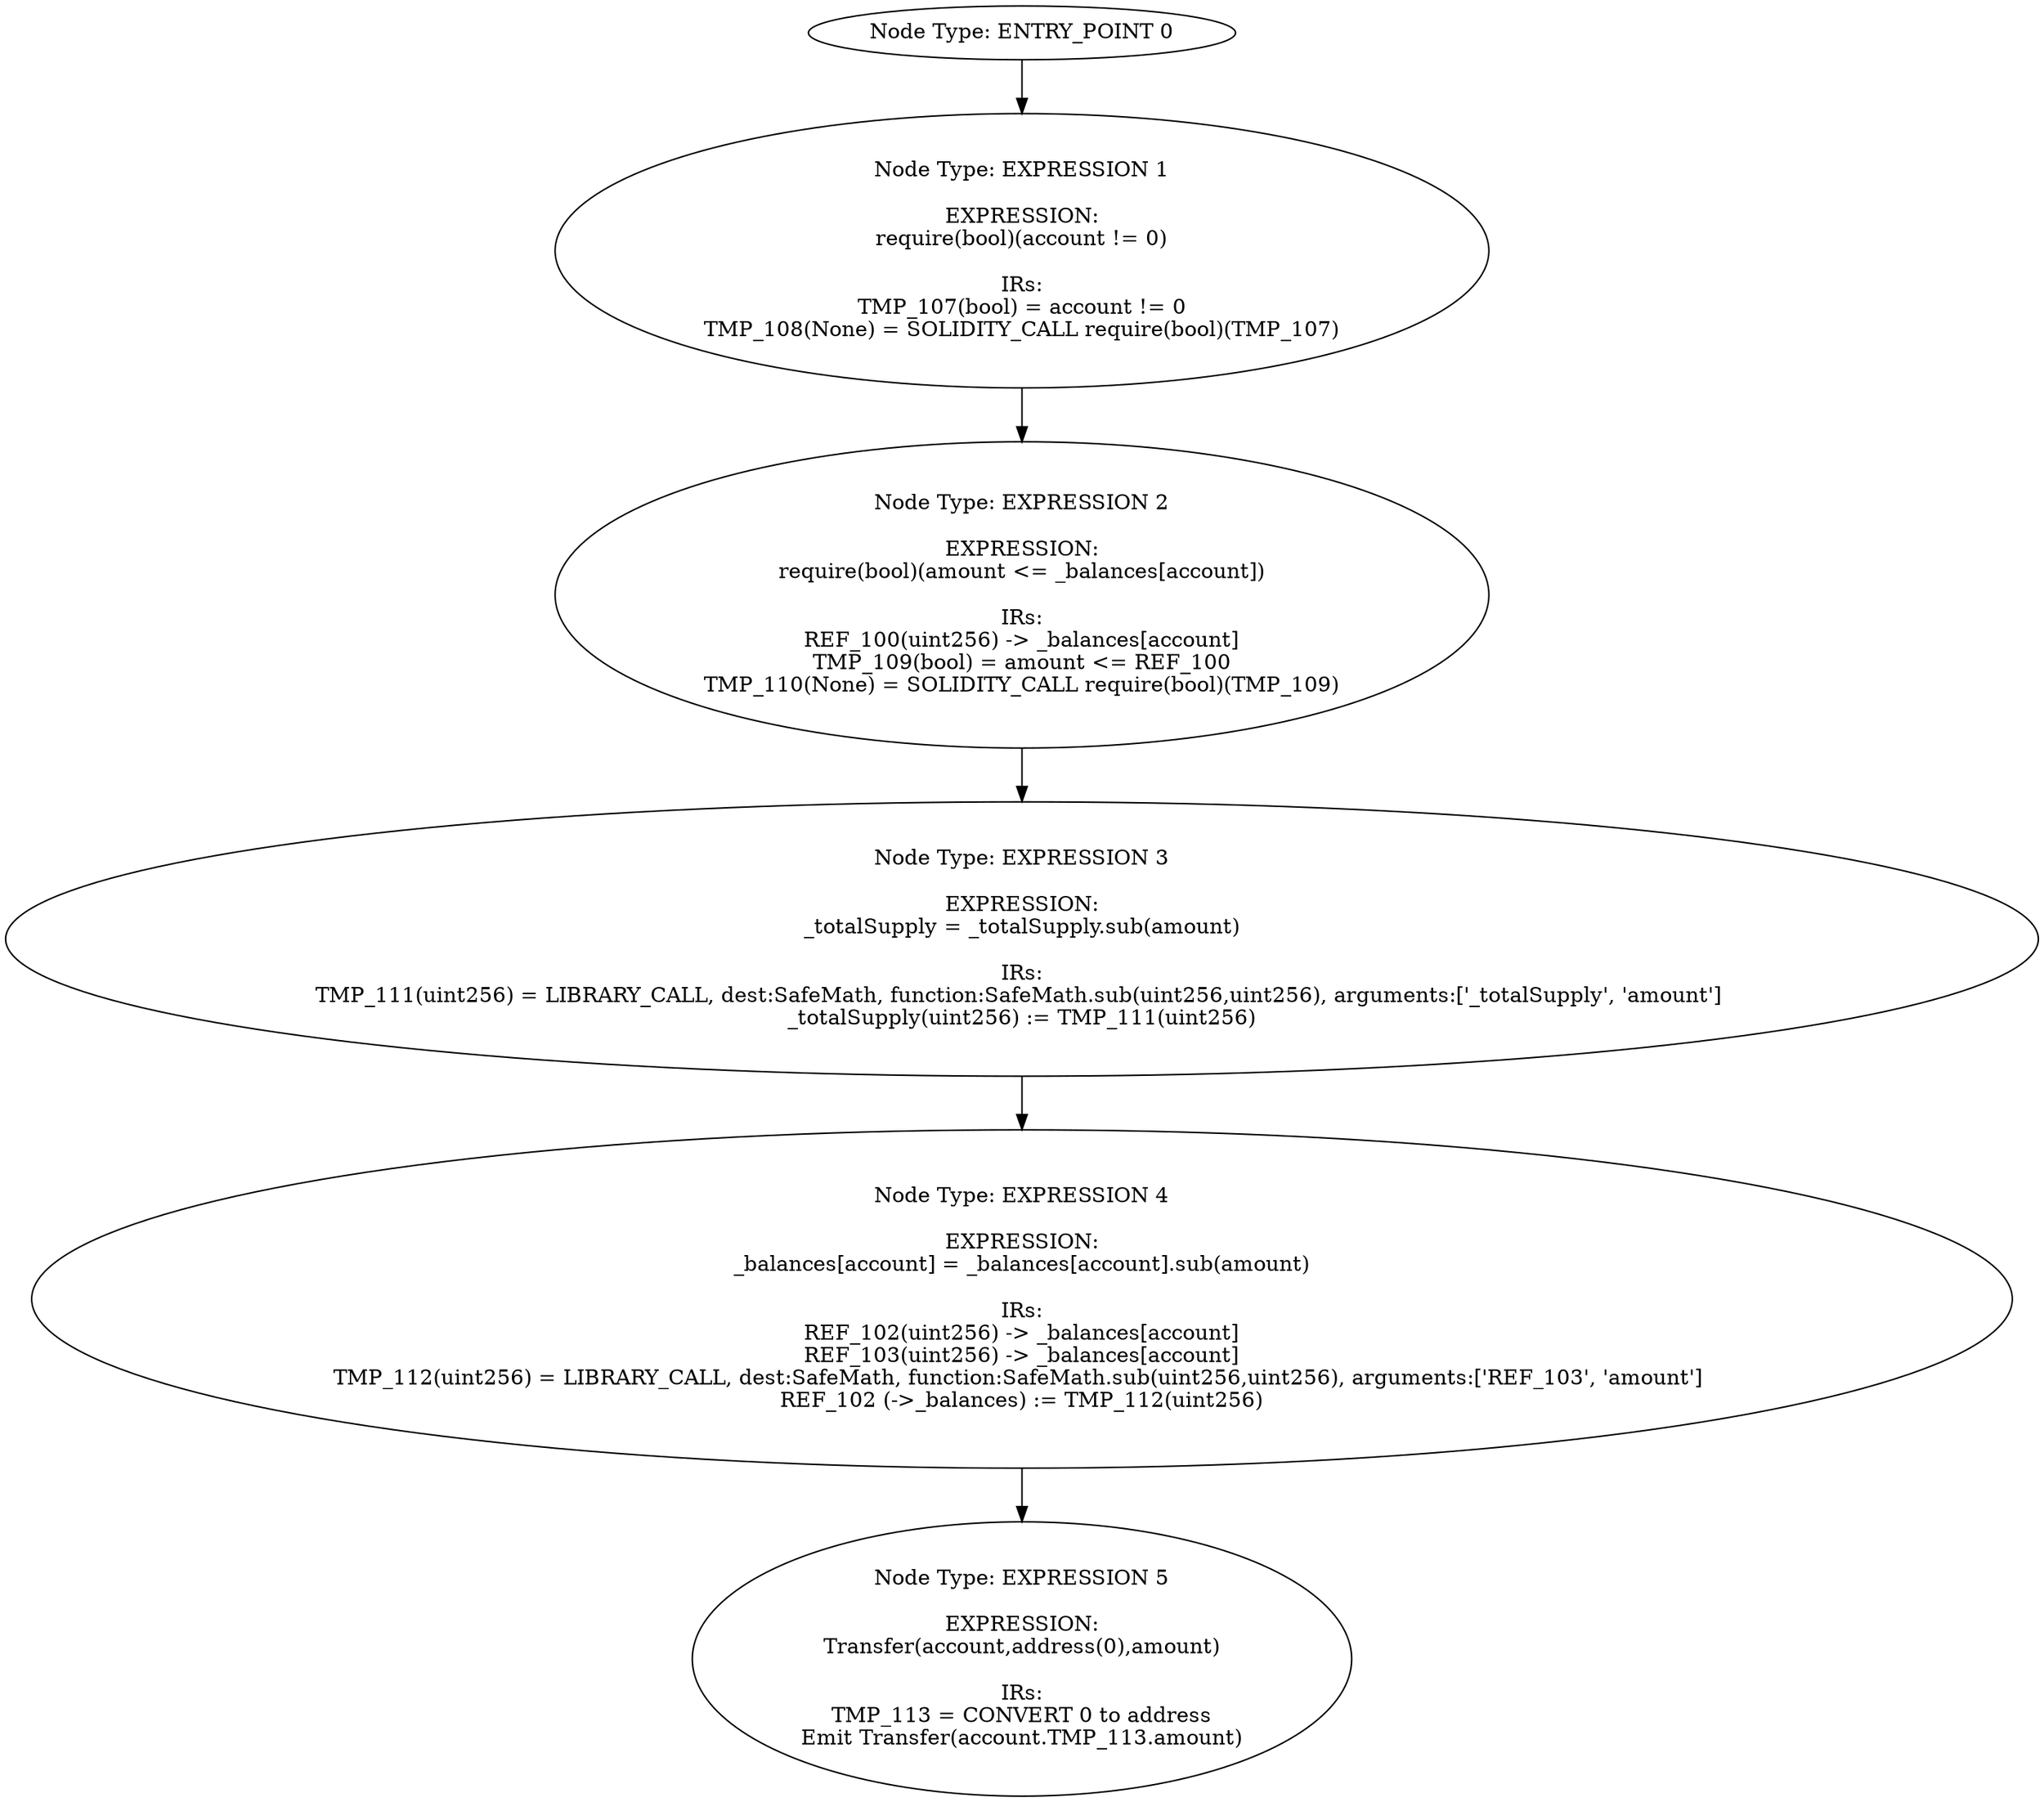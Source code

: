 digraph{
0[label="Node Type: ENTRY_POINT 0
"];
0->1;
1[label="Node Type: EXPRESSION 1

EXPRESSION:
require(bool)(account != 0)

IRs:
TMP_107(bool) = account != 0
TMP_108(None) = SOLIDITY_CALL require(bool)(TMP_107)"];
1->2;
2[label="Node Type: EXPRESSION 2

EXPRESSION:
require(bool)(amount <= _balances[account])

IRs:
REF_100(uint256) -> _balances[account]
TMP_109(bool) = amount <= REF_100
TMP_110(None) = SOLIDITY_CALL require(bool)(TMP_109)"];
2->3;
3[label="Node Type: EXPRESSION 3

EXPRESSION:
_totalSupply = _totalSupply.sub(amount)

IRs:
TMP_111(uint256) = LIBRARY_CALL, dest:SafeMath, function:SafeMath.sub(uint256,uint256), arguments:['_totalSupply', 'amount'] 
_totalSupply(uint256) := TMP_111(uint256)"];
3->4;
4[label="Node Type: EXPRESSION 4

EXPRESSION:
_balances[account] = _balances[account].sub(amount)

IRs:
REF_102(uint256) -> _balances[account]
REF_103(uint256) -> _balances[account]
TMP_112(uint256) = LIBRARY_CALL, dest:SafeMath, function:SafeMath.sub(uint256,uint256), arguments:['REF_103', 'amount'] 
REF_102 (->_balances) := TMP_112(uint256)"];
4->5;
5[label="Node Type: EXPRESSION 5

EXPRESSION:
Transfer(account,address(0),amount)

IRs:
TMP_113 = CONVERT 0 to address
Emit Transfer(account.TMP_113.amount)"];
}
